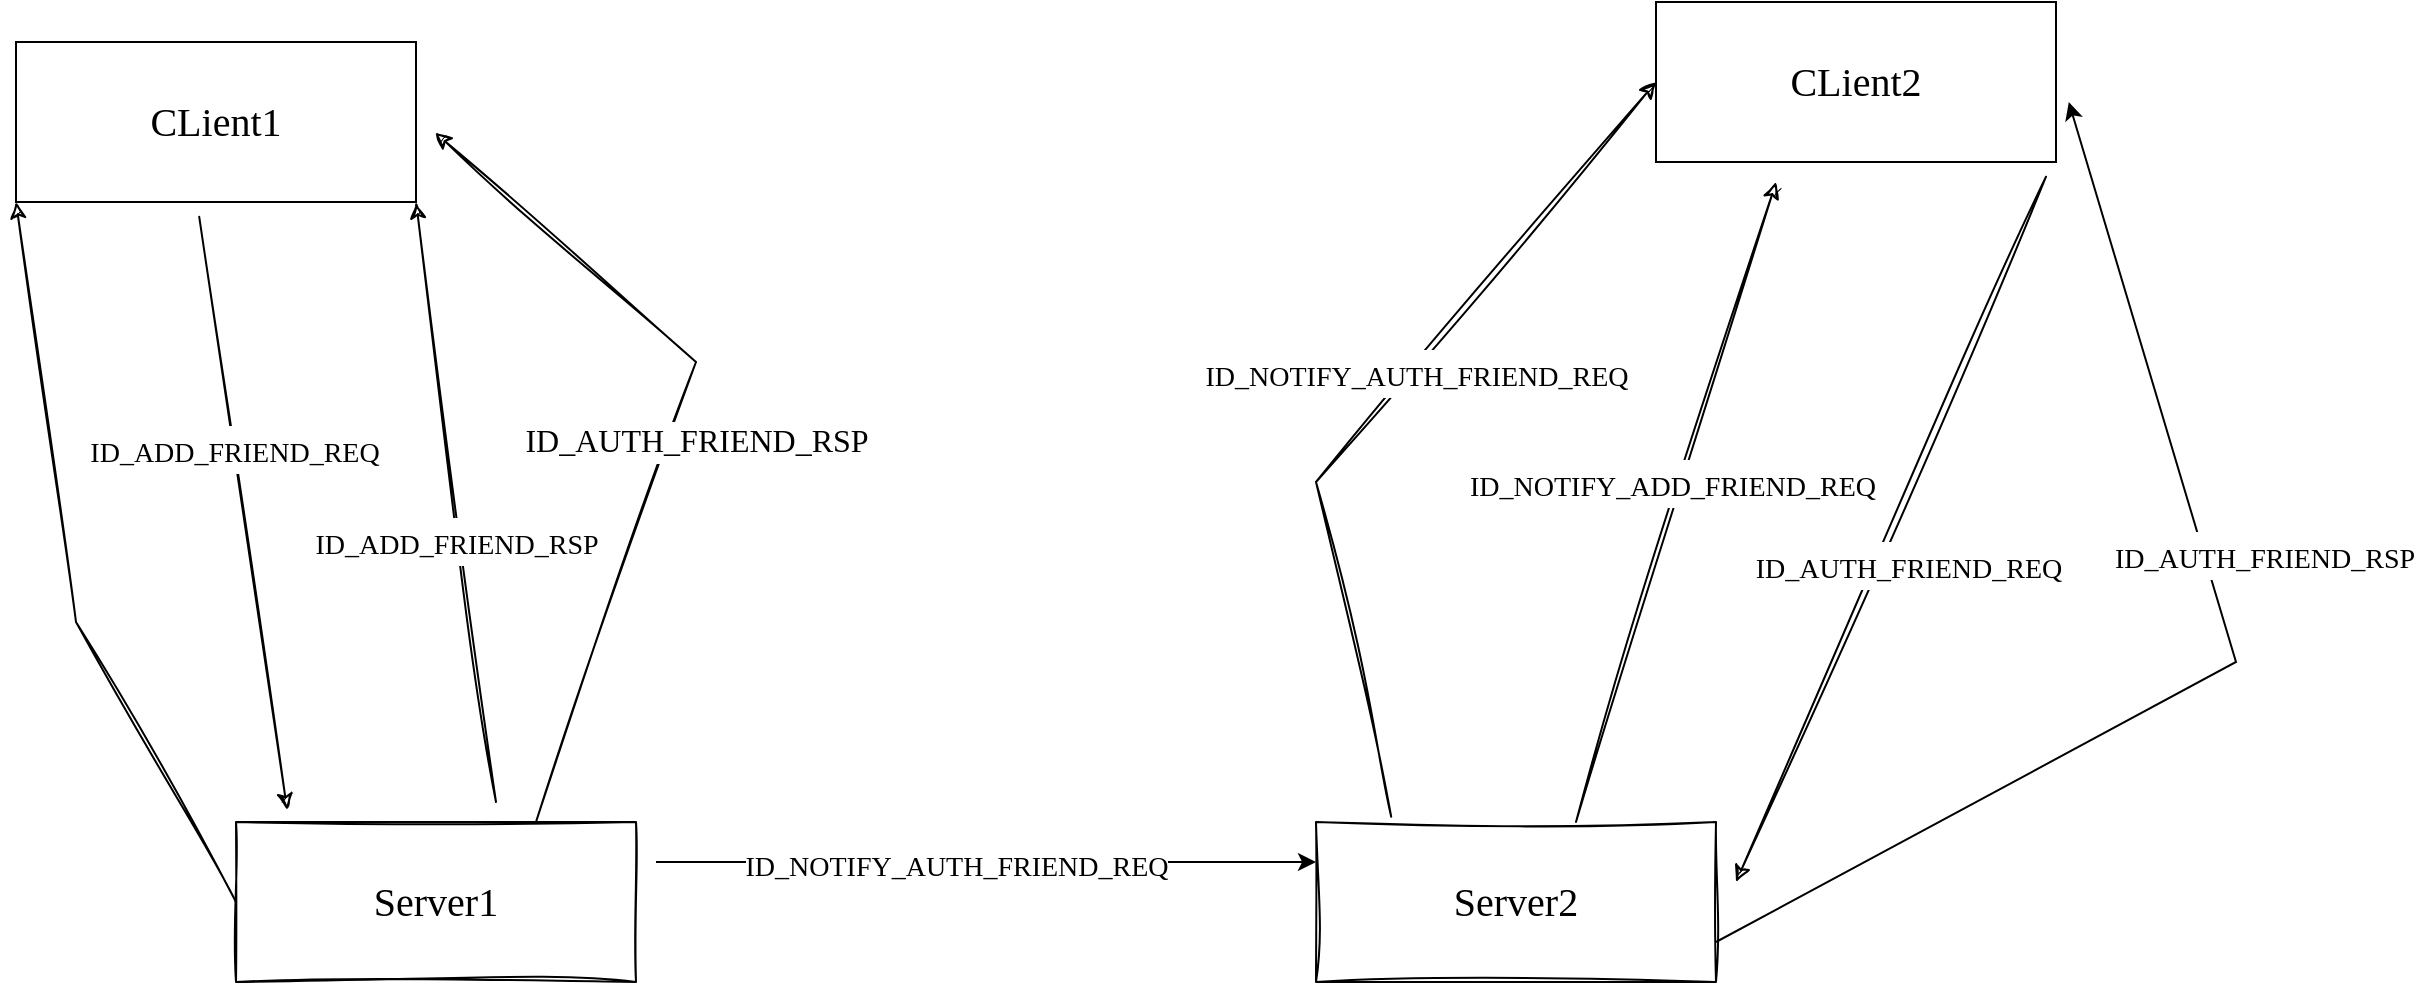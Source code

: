 <mxfile version="22.1.18" type="device">
  <diagram name="第 1 页" id="MeOgTXJA13UmkpyKbUSB">
    <mxGraphModel dx="1461" dy="717" grid="1" gridSize="10" guides="1" tooltips="1" connect="1" arrows="1" fold="1" page="1" pageScale="1" pageWidth="20000" pageHeight="20000" math="0" shadow="0">
      <root>
        <mxCell id="0" />
        <mxCell id="1" parent="0" />
        <mxCell id="05sUL_pFnaKxh3tO1CzM-1" value="&lt;font face=&quot;Georgia&quot;&gt;CLient1&lt;/font&gt;" style="rounded=0;whiteSpace=wrap;html=1;hachureGap=4;fontFamily=Architects Daughter;fontSource=https%3A%2F%2Ffonts.googleapis.com%2Fcss%3Ffamily%3DArchitects%2BDaughter;fontSize=20;" parent="1" vertex="1">
          <mxGeometry x="190" y="70" width="200" height="80" as="geometry" />
        </mxCell>
        <mxCell id="05sUL_pFnaKxh3tO1CzM-2" value="&lt;font face=&quot;Georgia&quot;&gt;CLient2&lt;/font&gt;" style="rounded=0;whiteSpace=wrap;html=1;hachureGap=4;fontFamily=Architects Daughter;fontSource=https%3A%2F%2Ffonts.googleapis.com%2Fcss%3Ffamily%3DArchitects%2BDaughter;fontSize=20;" parent="1" vertex="1">
          <mxGeometry x="1010" y="50" width="200" height="80" as="geometry" />
        </mxCell>
        <mxCell id="05sUL_pFnaKxh3tO1CzM-3" value="&lt;font face=&quot;Georgia&quot;&gt;Server1&lt;/font&gt;" style="rounded=0;whiteSpace=wrap;html=1;sketch=1;hachureGap=4;jiggle=2;curveFitting=1;fontFamily=Architects Daughter;fontSource=https%3A%2F%2Ffonts.googleapis.com%2Fcss%3Ffamily%3DArchitects%2BDaughter;fontSize=20;" parent="1" vertex="1">
          <mxGeometry x="300" y="460" width="200" height="80" as="geometry" />
        </mxCell>
        <mxCell id="05sUL_pFnaKxh3tO1CzM-4" value="&lt;font face=&quot;Georgia&quot;&gt;Server2&lt;/font&gt;" style="rounded=0;whiteSpace=wrap;html=1;sketch=1;hachureGap=4;jiggle=2;curveFitting=1;fontFamily=Architects Daughter;fontSource=https%3A%2F%2Ffonts.googleapis.com%2Fcss%3Ffamily%3DArchitects%2BDaughter;fontSize=20;" parent="1" vertex="1">
          <mxGeometry x="840" y="460" width="200" height="80" as="geometry" />
        </mxCell>
        <mxCell id="05sUL_pFnaKxh3tO1CzM-6" value="" style="endArrow=classic;html=1;rounded=0;sketch=1;hachureGap=4;jiggle=2;curveFitting=1;fontFamily=Architects Daughter;fontSource=https%3A%2F%2Ffonts.googleapis.com%2Fcss%3Ffamily%3DArchitects%2BDaughter;fontSize=16;exitX=0.458;exitY=1.092;exitDx=0;exitDy=0;exitPerimeter=0;entryX=0.128;entryY=-0.075;entryDx=0;entryDy=0;entryPerimeter=0;" parent="1" source="05sUL_pFnaKxh3tO1CzM-1" target="05sUL_pFnaKxh3tO1CzM-3" edge="1">
          <mxGeometry width="50" height="50" relative="1" as="geometry">
            <mxPoint x="600" y="400" as="sourcePoint" />
            <mxPoint x="650" y="350" as="targetPoint" />
          </mxGeometry>
        </mxCell>
        <mxCell id="05sUL_pFnaKxh3tO1CzM-7" value="&lt;font face=&quot;Georgia&quot; style=&quot;font-size: 14px;&quot;&gt;ID_ADD_FRIEND_REQ&lt;/font&gt;" style="edgeLabel;html=1;align=center;verticalAlign=middle;resizable=0;points=[];fontSize=20;fontFamily=Architects Daughter;" parent="05sUL_pFnaKxh3tO1CzM-6" vertex="1" connectable="0">
          <mxGeometry x="-0.222" relative="1" as="geometry">
            <mxPoint as="offset" />
          </mxGeometry>
        </mxCell>
        <mxCell id="05sUL_pFnaKxh3tO1CzM-10" value="" style="endArrow=classic;html=1;rounded=0;sketch=1;hachureGap=4;jiggle=2;curveFitting=1;fontFamily=Architects Daughter;fontSource=https%3A%2F%2Ffonts.googleapis.com%2Fcss%3Ffamily%3DArchitects%2BDaughter;fontSize=16;entryX=1;entryY=1;entryDx=0;entryDy=0;" parent="1" target="05sUL_pFnaKxh3tO1CzM-1" edge="1">
          <mxGeometry width="50" height="50" relative="1" as="geometry">
            <mxPoint x="430" y="450" as="sourcePoint" />
            <mxPoint x="650" y="350" as="targetPoint" />
          </mxGeometry>
        </mxCell>
        <mxCell id="05sUL_pFnaKxh3tO1CzM-11" value="&lt;font face=&quot;Georgia&quot; style=&quot;font-size: 14px;&quot;&gt;ID_ADD_FRIEND_RSP&lt;/font&gt;" style="edgeLabel;html=1;align=center;verticalAlign=middle;resizable=0;points=[];fontSize=20;fontFamily=Architects Daughter;" parent="05sUL_pFnaKxh3tO1CzM-10" vertex="1" connectable="0">
          <mxGeometry x="-0.12" y="3" relative="1" as="geometry">
            <mxPoint as="offset" />
          </mxGeometry>
        </mxCell>
        <mxCell id="05sUL_pFnaKxh3tO1CzM-12" value="" style="endArrow=classic;html=1;rounded=0;sketch=1;hachureGap=4;jiggle=2;curveFitting=1;fontFamily=Architects Daughter;fontSource=https%3A%2F%2Ffonts.googleapis.com%2Fcss%3Ffamily%3DArchitects%2BDaughter;fontSize=16;entryX=0.3;entryY=1.125;entryDx=0;entryDy=0;entryPerimeter=0;" parent="1" target="05sUL_pFnaKxh3tO1CzM-2" edge="1">
          <mxGeometry width="50" height="50" relative="1" as="geometry">
            <mxPoint x="970" y="460" as="sourcePoint" />
            <mxPoint x="1020" y="410" as="targetPoint" />
          </mxGeometry>
        </mxCell>
        <mxCell id="05sUL_pFnaKxh3tO1CzM-13" value="&lt;font style=&quot;font-size: 14px;&quot; face=&quot;Georgia&quot;&gt;ID_NOTIFY_ADD_FRIEND_REQ&lt;/font&gt;" style="edgeLabel;html=1;align=center;verticalAlign=middle;resizable=0;points=[];fontSize=20;fontFamily=Architects Daughter;" parent="05sUL_pFnaKxh3tO1CzM-12" vertex="1" connectable="0">
          <mxGeometry x="0.054" y="5" relative="1" as="geometry">
            <mxPoint as="offset" />
          </mxGeometry>
        </mxCell>
        <mxCell id="05sUL_pFnaKxh3tO1CzM-14" value="" style="endArrow=classic;html=1;rounded=0;hachureGap=4;fontFamily=Architects Daughter;fontSource=https%3A%2F%2Ffonts.googleapis.com%2Fcss%3Ffamily%3DArchitects%2BDaughter;fontSize=16;entryX=0;entryY=0.25;entryDx=0;entryDy=0;" parent="1" target="05sUL_pFnaKxh3tO1CzM-4" edge="1">
          <mxGeometry width="50" height="50" relative="1" as="geometry">
            <mxPoint x="510" y="480" as="sourcePoint" />
            <mxPoint x="560" y="350" as="targetPoint" />
            <Array as="points" />
          </mxGeometry>
        </mxCell>
        <mxCell id="05sUL_pFnaKxh3tO1CzM-21" value="&lt;font style=&quot;font-size: 14px;&quot; face=&quot;Georgia&quot;&gt;ID_NOTIFY_AUTH_FRIEND_REQ&lt;/font&gt;" style="edgeLabel;html=1;align=center;verticalAlign=middle;resizable=0;points=[];fontSize=20;fontFamily=Architects Daughter;" parent="05sUL_pFnaKxh3tO1CzM-14" vertex="1" connectable="0">
          <mxGeometry x="-0.255" y="-3" relative="1" as="geometry">
            <mxPoint x="27" y="-3" as="offset" />
          </mxGeometry>
        </mxCell>
        <mxCell id="05sUL_pFnaKxh3tO1CzM-16" value="" style="endArrow=classic;html=1;rounded=0;sketch=1;hachureGap=4;jiggle=2;curveFitting=1;fontFamily=Architects Daughter;fontSource=https%3A%2F%2Ffonts.googleapis.com%2Fcss%3Ffamily%3DArchitects%2BDaughter;fontSize=16;exitX=0.975;exitY=1.092;exitDx=0;exitDy=0;exitPerimeter=0;" parent="1" source="05sUL_pFnaKxh3tO1CzM-2" edge="1">
          <mxGeometry width="50" height="50" relative="1" as="geometry">
            <mxPoint x="600" y="400" as="sourcePoint" />
            <mxPoint x="1050" y="490" as="targetPoint" />
            <Array as="points" />
          </mxGeometry>
        </mxCell>
        <mxCell id="05sUL_pFnaKxh3tO1CzM-17" value="&lt;font face=&quot;Georgia&quot; style=&quot;font-size: 14px;&quot;&gt;ID_AUTH_FRIEND_REQ&lt;/font&gt;" style="edgeLabel;html=1;align=center;verticalAlign=middle;resizable=0;points=[];fontSize=20;fontFamily=Architects Daughter;" parent="05sUL_pFnaKxh3tO1CzM-16" vertex="1" connectable="0">
          <mxGeometry x="0.037" relative="1" as="geometry">
            <mxPoint x="11" y="11" as="offset" />
          </mxGeometry>
        </mxCell>
        <mxCell id="05sUL_pFnaKxh3tO1CzM-19" value="" style="endArrow=classic;html=1;rounded=0;sketch=1;hachureGap=4;jiggle=2;curveFitting=1;fontFamily=Architects Daughter;fontSource=https%3A%2F%2Ffonts.googleapis.com%2Fcss%3Ffamily%3DArchitects%2BDaughter;fontSize=16;exitX=0;exitY=0.5;exitDx=0;exitDy=0;entryX=0;entryY=1;entryDx=0;entryDy=0;" parent="1" source="05sUL_pFnaKxh3tO1CzM-3" target="05sUL_pFnaKxh3tO1CzM-1" edge="1">
          <mxGeometry width="50" height="50" relative="1" as="geometry">
            <mxPoint x="600" y="400" as="sourcePoint" />
            <mxPoint x="650" y="350" as="targetPoint" />
            <Array as="points">
              <mxPoint x="220" y="360" />
            </Array>
          </mxGeometry>
        </mxCell>
        <mxCell id="05sUL_pFnaKxh3tO1CzM-23" value="" style="endArrow=classic;html=1;rounded=0;hachureGap=4;fontFamily=Architects Daughter;fontSource=https%3A%2F%2Ffonts.googleapis.com%2Fcss%3Ffamily%3DArchitects%2BDaughter;fontSize=16;exitX=1;exitY=0.75;exitDx=0;exitDy=0;entryX=1.032;entryY=0.625;entryDx=0;entryDy=0;entryPerimeter=0;" parent="1" source="05sUL_pFnaKxh3tO1CzM-4" target="05sUL_pFnaKxh3tO1CzM-2" edge="1">
          <mxGeometry width="50" height="50" relative="1" as="geometry">
            <mxPoint x="1040" y="499.36" as="sourcePoint" />
            <mxPoint x="1359.6" y="360" as="targetPoint" />
            <Array as="points">
              <mxPoint x="1300" y="380" />
            </Array>
          </mxGeometry>
        </mxCell>
        <mxCell id="05sUL_pFnaKxh3tO1CzM-26" value="&lt;font face=&quot;Georgia&quot; style=&quot;font-size: 14px;&quot;&gt;ID_AUTH_FRIEND_RSP&lt;/font&gt;" style="edgeLabel;html=1;align=center;verticalAlign=middle;resizable=0;points=[];fontSize=20;fontFamily=Architects Daughter;" parent="05sUL_pFnaKxh3tO1CzM-23" vertex="1" connectable="0">
          <mxGeometry x="0.296" y="-4" relative="1" as="geometry">
            <mxPoint x="34" y="29" as="offset" />
          </mxGeometry>
        </mxCell>
        <mxCell id="05sUL_pFnaKxh3tO1CzM-28" value="" style="endArrow=classic;html=1;rounded=0;sketch=1;hachureGap=4;jiggle=2;curveFitting=1;fontFamily=Architects Daughter;fontSource=https%3A%2F%2Ffonts.googleapis.com%2Fcss%3Ffamily%3DArchitects%2BDaughter;fontSize=16;exitX=0.188;exitY=-0.033;exitDx=0;exitDy=0;exitPerimeter=0;entryX=0;entryY=0.5;entryDx=0;entryDy=0;" parent="1" source="05sUL_pFnaKxh3tO1CzM-4" target="05sUL_pFnaKxh3tO1CzM-2" edge="1">
          <mxGeometry width="50" height="50" relative="1" as="geometry">
            <mxPoint x="870" y="500" as="sourcePoint" />
            <mxPoint x="870" y="220" as="targetPoint" />
            <Array as="points">
              <mxPoint x="840" y="290" />
            </Array>
          </mxGeometry>
        </mxCell>
        <mxCell id="05sUL_pFnaKxh3tO1CzM-29" value="&lt;font face=&quot;Georgia&quot; style=&quot;font-size: 14px;&quot;&gt;ID_NOTIFY_AUTH_FRIEND_REQ&lt;/font&gt;" style="edgeLabel;html=1;align=center;verticalAlign=middle;resizable=0;points=[];fontSize=20;fontFamily=Architects Daughter;" parent="05sUL_pFnaKxh3tO1CzM-28" vertex="1" connectable="0">
          <mxGeometry x="0.132" y="-2" relative="1" as="geometry">
            <mxPoint as="offset" />
          </mxGeometry>
        </mxCell>
        <mxCell id="UID8SMm3hVVLdQJq-_fC-2" value="&lt;font face=&quot;Georgia&quot;&gt;ID_AUTH_FRIEND_RSP&lt;/font&gt;" style="endArrow=classic;html=1;rounded=0;sketch=1;hachureGap=4;jiggle=2;curveFitting=1;fontFamily=Architects Daughter;fontSource=https%3A%2F%2Ffonts.googleapis.com%2Fcss%3Ffamily%3DArchitects%2BDaughter;fontSize=16;exitX=0.75;exitY=0;exitDx=0;exitDy=0;entryX=1.048;entryY=0.567;entryDx=0;entryDy=0;entryPerimeter=0;" edge="1" parent="1" source="05sUL_pFnaKxh3tO1CzM-3" target="05sUL_pFnaKxh3tO1CzM-1">
          <mxGeometry x="-0.012" y="-13" width="50" height="50" relative="1" as="geometry">
            <mxPoint x="760" y="390" as="sourcePoint" />
            <mxPoint x="560" y="230" as="targetPoint" />
            <Array as="points">
              <mxPoint x="530" y="230" />
            </Array>
            <mxPoint as="offset" />
          </mxGeometry>
        </mxCell>
      </root>
    </mxGraphModel>
  </diagram>
</mxfile>
